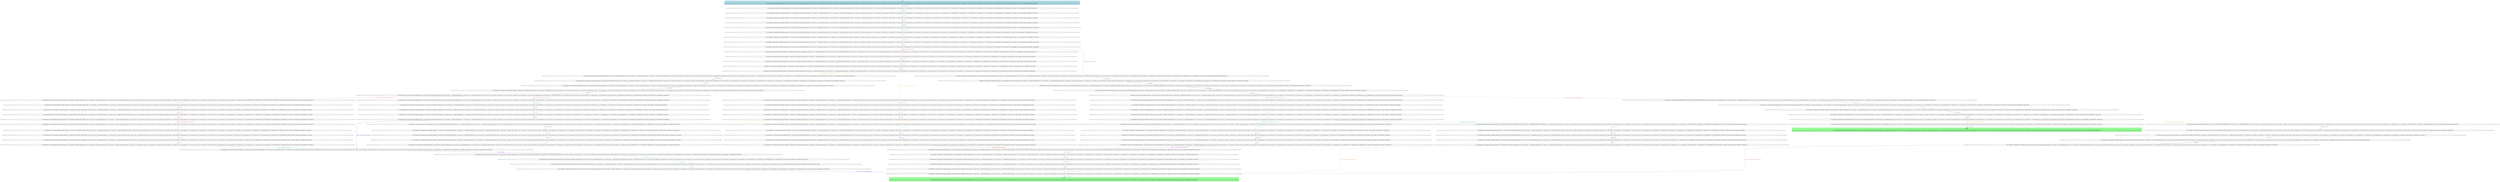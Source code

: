 digraph G {
0 [label="{ (not (cleaning)), (current_state_0 s0_handler_cleaning_0), (not (current_state_0 s0_handler_cleaning_broken)), (current_state_1 s1_handler_film_deposition_0), (not (current_state_1 s1_handler_film_deposition_broken)), (current_state_2 s2_handler_resist_coating_0), (not (current_state_2 s2_handler_resist_coating_broken)), (not (dummy_goal)), (not (film_deposition)), (not (newautstate q2)), (not (newautstate q3)), (not (newautstate q4)), (not (newautstate q5)), (not (newautstate q6)), (oldautstate q1), (not (oldautstate q2)), (not (oldautstate q3)), (not (oldautstate q4)), (not (oldautstate q5)), (not (oldautstate q6)), (not (repair)), (not (resist_coating)), (startsymb), (trans_mode) }"];
1 [label="{ (not (cleaning)), (current_state_0 s0_handler_cleaning_0), (not (current_state_0 s0_handler_cleaning_broken)), (current_state_1 s1_handler_film_deposition_0), (not (current_state_1 s1_handler_film_deposition_broken)), (current_state_2 s2_handler_resist_coating_0), (not (current_state_2 s2_handler_resist_coating_broken)), (not (dummy_goal)), (not (film_deposition)), (not (newautstate q2)), (newautstate q3), (not (newautstate q4)), (not (newautstate q5)), (not (newautstate q6)), (oldautstate q1), (not (oldautstate q2)), (not (oldautstate q3)), (not (oldautstate q4)), (not (oldautstate q5)), (not (oldautstate q6)), (not (repair)), (not (resist_coating)), (startsymb), (trans_mode) }"];
2 [label="{ (not (cleaning)), (current_state_0 s0_handler_cleaning_0), (not (current_state_0 s0_handler_cleaning_broken)), (current_state_1 s1_handler_film_deposition_0), (not (current_state_1 s1_handler_film_deposition_broken)), (current_state_2 s2_handler_resist_coating_0), (not (current_state_2 s2_handler_resist_coating_broken)), (not (dummy_goal)), (not (film_deposition)), (not (newautstate q2)), (newautstate q3), (not (newautstate q4)), (not (newautstate q5)), (not (newautstate q6)), (not (oldautstate q1)), (not (oldautstate q2)), (not (oldautstate q3)), (not (oldautstate q4)), (not (oldautstate q5)), (not (oldautstate q6)), (not (repair)), (not (resist_coating)), (startsymb), (sync_mode) }"];
3 [label="{ (not (cleaning)), (current_state_0 s0_handler_cleaning_0), (not (current_state_0 s0_handler_cleaning_broken)), (current_state_1 s1_handler_film_deposition_0), (not (current_state_1 s1_handler_film_deposition_broken)), (current_state_2 s2_handler_resist_coating_0), (not (current_state_2 s2_handler_resist_coating_broken)), (not (dummy_goal)), (not (film_deposition)), (not (newautstate q2)), (not (newautstate q3)), (not (newautstate q4)), (not (newautstate q5)), (not (newautstate q6)), (not (oldautstate q1)), (not (oldautstate q2)), (oldautstate q3), (not (oldautstate q4)), (not (oldautstate q5)), (not (oldautstate q6)), (not (repair)), (not (resist_coating)), (startsymb), (sync_mode) }"];
4 [label="{ (not (cleaning)), (current_state_0 s0_handler_cleaning_0), (not (current_state_0 s0_handler_cleaning_broken)), (current_state_1 s1_handler_film_deposition_0), (not (current_state_1 s1_handler_film_deposition_broken)), (current_state_2 s2_handler_resist_coating_0), (not (current_state_2 s2_handler_resist_coating_broken)), (not (dummy_goal)), (not (film_deposition)), (not (newautstate q2)), (not (newautstate q3)), (not (newautstate q4)), (not (newautstate q5)), (not (newautstate q6)), (not (oldautstate q1)), (not (oldautstate q2)), (oldautstate q3), (not (oldautstate q4)), (not (oldautstate q5)), (not (oldautstate q6)), (not (repair)), (not (resist_coating)), (startsymb), (world_mode) }"];
5 [label="{ (not (cleaning)), (current_state_0 s0_handler_cleaning_0), (not (current_state_0 s0_handler_cleaning_broken)), (current_state_1 s1_handler_film_deposition_0), (not (current_state_1 s1_handler_film_deposition_broken)), (current_state_2 s2_handler_resist_coating_0), (not (current_state_2 s2_handler_resist_coating_broken)), (not (dummy_goal)), (not (film_deposition)), (not (newautstate q2)), (not (newautstate q3)), (not (newautstate q4)), (not (newautstate q5)), (not (newautstate q6)), (not (oldautstate q1)), (not (oldautstate q2)), (oldautstate q3), (not (oldautstate q4)), (not (oldautstate q5)), (not (oldautstate q6)), (not (repair)), (not (resist_coating)), (not (startsymb)), (trans_mode) }"];
6 [label="{ (not (cleaning)), (current_state_0 s0_handler_cleaning_0), (not (current_state_0 s0_handler_cleaning_broken)), (current_state_1 s1_handler_film_deposition_0), (not (current_state_1 s1_handler_film_deposition_broken)), (current_state_2 s2_handler_resist_coating_0), (not (current_state_2 s2_handler_resist_coating_broken)), (not (dummy_goal)), (not (film_deposition)), (not (newautstate q2)), (newautstate q3), (not (newautstate q4)), (not (newautstate q5)), (not (newautstate q6)), (not (oldautstate q1)), (not (oldautstate q2)), (oldautstate q3), (not (oldautstate q4)), (not (oldautstate q5)), (not (oldautstate q6)), (not (repair)), (not (resist_coating)), (not (startsymb)), (trans_mode) }"];
7 [label="{ (not (cleaning)), (current_state_0 s0_handler_cleaning_0), (not (current_state_0 s0_handler_cleaning_broken)), (current_state_1 s1_handler_film_deposition_0), (not (current_state_1 s1_handler_film_deposition_broken)), (current_state_2 s2_handler_resist_coating_0), (not (current_state_2 s2_handler_resist_coating_broken)), (not (dummy_goal)), (not (film_deposition)), (not (newautstate q2)), (newautstate q3), (not (newautstate q4)), (not (newautstate q5)), (not (newautstate q6)), (not (oldautstate q1)), (not (oldautstate q2)), (not (oldautstate q3)), (not (oldautstate q4)), (not (oldautstate q5)), (not (oldautstate q6)), (not (repair)), (not (resist_coating)), (not (startsymb)), (sync_mode) }"];
8 [label="{ (not (cleaning)), (current_state_0 s0_handler_cleaning_0), (not (current_state_0 s0_handler_cleaning_broken)), (current_state_1 s1_handler_film_deposition_0), (not (current_state_1 s1_handler_film_deposition_broken)), (current_state_2 s2_handler_resist_coating_0), (not (current_state_2 s2_handler_resist_coating_broken)), (not (dummy_goal)), (not (film_deposition)), (not (newautstate q2)), (not (newautstate q3)), (not (newautstate q4)), (not (newautstate q5)), (not (newautstate q6)), (not (oldautstate q1)), (not (oldautstate q2)), (oldautstate q3), (not (oldautstate q4)), (not (oldautstate q5)), (not (oldautstate q6)), (not (repair)), (not (resist_coating)), (not (startsymb)), (sync_mode) }"];
9 [label="{ (not (cleaning)), (current_state_0 s0_handler_cleaning_0), (not (current_state_0 s0_handler_cleaning_broken)), (current_state_1 s1_handler_film_deposition_0), (not (current_state_1 s1_handler_film_deposition_broken)), (current_state_2 s2_handler_resist_coating_0), (not (current_state_2 s2_handler_resist_coating_broken)), (not (dummy_goal)), (not (film_deposition)), (not (newautstate q2)), (not (newautstate q3)), (not (newautstate q4)), (not (newautstate q5)), (not (newautstate q6)), (not (oldautstate q1)), (not (oldautstate q2)), (oldautstate q3), (not (oldautstate q4)), (not (oldautstate q5)), (not (oldautstate q6)), (not (repair)), (not (resist_coating)), (not (startsymb)), (world_mode) }"];
10 [label="{ (cleaning), (not (current_state_0 s0_handler_cleaning_0)), (current_state_0 s0_handler_cleaning_broken), (current_state_1 s1_handler_film_deposition_0), (not (current_state_1 s1_handler_film_deposition_broken)), (current_state_2 s2_handler_resist_coating_0), (not (current_state_2 s2_handler_resist_coating_broken)), (not (dummy_goal)), (not (film_deposition)), (not (newautstate q2)), (not (newautstate q3)), (not (newautstate q4)), (not (newautstate q5)), (not (newautstate q6)), (not (oldautstate q1)), (not (oldautstate q2)), (oldautstate q3), (not (oldautstate q4)), (not (oldautstate q5)), (not (oldautstate q6)), (not (repair)), (not (resist_coating)), (not (startsymb)), (trans_mode) }"];
11 [label="{ (cleaning), (current_state_0 s0_handler_cleaning_0), (not (current_state_0 s0_handler_cleaning_broken)), (current_state_1 s1_handler_film_deposition_0), (not (current_state_1 s1_handler_film_deposition_broken)), (current_state_2 s2_handler_resist_coating_0), (not (current_state_2 s2_handler_resist_coating_broken)), (not (dummy_goal)), (not (film_deposition)), (not (newautstate q2)), (not (newautstate q3)), (not (newautstate q4)), (not (newautstate q5)), (not (newautstate q6)), (not (oldautstate q1)), (not (oldautstate q2)), (oldautstate q3), (not (oldautstate q4)), (not (oldautstate q5)), (not (oldautstate q6)), (not (repair)), (not (resist_coating)), (not (startsymb)), (trans_mode) }"];
12 [label="{ (cleaning), (not (current_state_0 s0_handler_cleaning_0)), (current_state_0 s0_handler_cleaning_broken), (current_state_1 s1_handler_film_deposition_0), (not (current_state_1 s1_handler_film_deposition_broken)), (current_state_2 s2_handler_resist_coating_0), (not (current_state_2 s2_handler_resist_coating_broken)), (not (dummy_goal)), (not (film_deposition)), (not (newautstate q2)), (not (newautstate q3)), (newautstate q4), (not (newautstate q5)), (not (newautstate q6)), (not (oldautstate q1)), (not (oldautstate q2)), (oldautstate q3), (not (oldautstate q4)), (not (oldautstate q5)), (not (oldautstate q6)), (not (repair)), (not (resist_coating)), (not (startsymb)), (trans_mode) }"];
13 [label="{ (cleaning), (current_state_0 s0_handler_cleaning_0), (not (current_state_0 s0_handler_cleaning_broken)), (current_state_1 s1_handler_film_deposition_0), (not (current_state_1 s1_handler_film_deposition_broken)), (current_state_2 s2_handler_resist_coating_0), (not (current_state_2 s2_handler_resist_coating_broken)), (not (dummy_goal)), (not (film_deposition)), (not (newautstate q2)), (not (newautstate q3)), (newautstate q4), (not (newautstate q5)), (not (newautstate q6)), (not (oldautstate q1)), (not (oldautstate q2)), (oldautstate q3), (not (oldautstate q4)), (not (oldautstate q5)), (not (oldautstate q6)), (not (repair)), (not (resist_coating)), (not (startsymb)), (trans_mode) }"];
14 [label="{ (cleaning), (not (current_state_0 s0_handler_cleaning_0)), (current_state_0 s0_handler_cleaning_broken), (current_state_1 s1_handler_film_deposition_0), (not (current_state_1 s1_handler_film_deposition_broken)), (current_state_2 s2_handler_resist_coating_0), (not (current_state_2 s2_handler_resist_coating_broken)), (not (dummy_goal)), (not (film_deposition)), (not (newautstate q2)), (not (newautstate q3)), (newautstate q4), (not (newautstate q5)), (not (newautstate q6)), (not (oldautstate q1)), (not (oldautstate q2)), (not (oldautstate q3)), (not (oldautstate q4)), (not (oldautstate q5)), (not (oldautstate q6)), (not (repair)), (not (resist_coating)), (not (startsymb)), (sync_mode) }"];
15 [label="{ (cleaning), (current_state_0 s0_handler_cleaning_0), (not (current_state_0 s0_handler_cleaning_broken)), (current_state_1 s1_handler_film_deposition_0), (not (current_state_1 s1_handler_film_deposition_broken)), (current_state_2 s2_handler_resist_coating_0), (not (current_state_2 s2_handler_resist_coating_broken)), (not (dummy_goal)), (not (film_deposition)), (not (newautstate q2)), (not (newautstate q3)), (newautstate q4), (not (newautstate q5)), (not (newautstate q6)), (not (oldautstate q1)), (not (oldautstate q2)), (not (oldautstate q3)), (not (oldautstate q4)), (not (oldautstate q5)), (not (oldautstate q6)), (not (repair)), (not (resist_coating)), (not (startsymb)), (sync_mode) }"];
16 [label="{ (cleaning), (not (current_state_0 s0_handler_cleaning_0)), (current_state_0 s0_handler_cleaning_broken), (current_state_1 s1_handler_film_deposition_0), (not (current_state_1 s1_handler_film_deposition_broken)), (current_state_2 s2_handler_resist_coating_0), (not (current_state_2 s2_handler_resist_coating_broken)), (not (dummy_goal)), (not (film_deposition)), (not (newautstate q2)), (not (newautstate q3)), (not (newautstate q4)), (not (newautstate q5)), (not (newautstate q6)), (not (oldautstate q1)), (not (oldautstate q2)), (not (oldautstate q3)), (oldautstate q4), (not (oldautstate q5)), (not (oldautstate q6)), (not (repair)), (not (resist_coating)), (not (startsymb)), (sync_mode) }"];
17 [label="{ (cleaning), (current_state_0 s0_handler_cleaning_0), (not (current_state_0 s0_handler_cleaning_broken)), (current_state_1 s1_handler_film_deposition_0), (not (current_state_1 s1_handler_film_deposition_broken)), (current_state_2 s2_handler_resist_coating_0), (not (current_state_2 s2_handler_resist_coating_broken)), (not (dummy_goal)), (not (film_deposition)), (not (newautstate q2)), (not (newautstate q3)), (not (newautstate q4)), (not (newautstate q5)), (not (newautstate q6)), (not (oldautstate q1)), (not (oldautstate q2)), (not (oldautstate q3)), (oldautstate q4), (not (oldautstate q5)), (not (oldautstate q6)), (not (repair)), (not (resist_coating)), (not (startsymb)), (sync_mode) }"];
18 [label="{ (cleaning), (not (current_state_0 s0_handler_cleaning_0)), (current_state_0 s0_handler_cleaning_broken), (current_state_1 s1_handler_film_deposition_0), (not (current_state_1 s1_handler_film_deposition_broken)), (current_state_2 s2_handler_resist_coating_0), (not (current_state_2 s2_handler_resist_coating_broken)), (not (dummy_goal)), (not (film_deposition)), (not (newautstate q2)), (not (newautstate q3)), (not (newautstate q4)), (not (newautstate q5)), (not (newautstate q6)), (not (oldautstate q1)), (not (oldautstate q2)), (not (oldautstate q3)), (oldautstate q4), (not (oldautstate q5)), (not (oldautstate q6)), (not (repair)), (not (resist_coating)), (not (startsymb)), (world_mode) }"];
19 [label="{ (cleaning), (current_state_0 s0_handler_cleaning_0), (not (current_state_0 s0_handler_cleaning_broken)), (current_state_1 s1_handler_film_deposition_0), (not (current_state_1 s1_handler_film_deposition_broken)), (current_state_2 s2_handler_resist_coating_0), (not (current_state_2 s2_handler_resist_coating_broken)), (not (dummy_goal)), (not (film_deposition)), (not (newautstate q2)), (not (newautstate q3)), (not (newautstate q4)), (not (newautstate q5)), (not (newautstate q6)), (not (oldautstate q1)), (not (oldautstate q2)), (not (oldautstate q3)), (oldautstate q4), (not (oldautstate q5)), (not (oldautstate q6)), (not (repair)), (not (resist_coating)), (not (startsymb)), (world_mode) }"];
20 [label="{ (not (cleaning)), (not (current_state_0 s0_handler_cleaning_0)), (current_state_0 s0_handler_cleaning_broken), (not (current_state_1 s1_handler_film_deposition_0)), (current_state_1 s1_handler_film_deposition_broken), (current_state_2 s2_handler_resist_coating_0), (not (current_state_2 s2_handler_resist_coating_broken)), (not (dummy_goal)), (film_deposition), (not (newautstate q2)), (not (newautstate q3)), (not (newautstate q4)), (not (newautstate q5)), (not (newautstate q6)), (not (oldautstate q1)), (not (oldautstate q2)), (not (oldautstate q3)), (oldautstate q4), (not (oldautstate q5)), (not (oldautstate q6)), (not (repair)), (not (resist_coating)), (not (startsymb)), (trans_mode) }"];
21 [label="{ (not (cleaning)), (not (current_state_0 s0_handler_cleaning_0)), (current_state_0 s0_handler_cleaning_broken), (current_state_1 s1_handler_film_deposition_0), (not (current_state_1 s1_handler_film_deposition_broken)), (current_state_2 s2_handler_resist_coating_0), (not (current_state_2 s2_handler_resist_coating_broken)), (not (dummy_goal)), (film_deposition), (not (newautstate q2)), (not (newautstate q3)), (not (newautstate q4)), (not (newautstate q5)), (not (newautstate q6)), (not (oldautstate q1)), (not (oldautstate q2)), (not (oldautstate q3)), (oldautstate q4), (not (oldautstate q5)), (not (oldautstate q6)), (not (repair)), (not (resist_coating)), (not (startsymb)), (trans_mode) }"];
22 [label="{ (not (cleaning)), (current_state_0 s0_handler_cleaning_0), (not (current_state_0 s0_handler_cleaning_broken)), (not (current_state_1 s1_handler_film_deposition_0)), (current_state_1 s1_handler_film_deposition_broken), (current_state_2 s2_handler_resist_coating_0), (not (current_state_2 s2_handler_resist_coating_broken)), (not (dummy_goal)), (film_deposition), (not (newautstate q2)), (not (newautstate q3)), (not (newautstate q4)), (not (newautstate q5)), (not (newautstate q6)), (not (oldautstate q1)), (not (oldautstate q2)), (not (oldautstate q3)), (oldautstate q4), (not (oldautstate q5)), (not (oldautstate q6)), (not (repair)), (not (resist_coating)), (not (startsymb)), (trans_mode) }"];
23 [label="{ (not (cleaning)), (current_state_0 s0_handler_cleaning_0), (not (current_state_0 s0_handler_cleaning_broken)), (current_state_1 s1_handler_film_deposition_0), (not (current_state_1 s1_handler_film_deposition_broken)), (current_state_2 s2_handler_resist_coating_0), (not (current_state_2 s2_handler_resist_coating_broken)), (not (dummy_goal)), (film_deposition), (not (newautstate q2)), (not (newautstate q3)), (not (newautstate q4)), (not (newautstate q5)), (not (newautstate q6)), (not (oldautstate q1)), (not (oldautstate q2)), (not (oldautstate q3)), (oldautstate q4), (not (oldautstate q5)), (not (oldautstate q6)), (not (repair)), (not (resist_coating)), (not (startsymb)), (trans_mode) }"];
24 [label="{ (not (cleaning)), (not (current_state_0 s0_handler_cleaning_0)), (current_state_0 s0_handler_cleaning_broken), (not (current_state_1 s1_handler_film_deposition_0)), (current_state_1 s1_handler_film_deposition_broken), (current_state_2 s2_handler_resist_coating_0), (not (current_state_2 s2_handler_resist_coating_broken)), (not (dummy_goal)), (film_deposition), (not (newautstate q2)), (not (newautstate q3)), (not (newautstate q4)), (newautstate q5), (not (newautstate q6)), (not (oldautstate q1)), (not (oldautstate q2)), (not (oldautstate q3)), (oldautstate q4), (not (oldautstate q5)), (not (oldautstate q6)), (not (repair)), (not (resist_coating)), (not (startsymb)), (trans_mode) }"];
25 [label="{ (not (cleaning)), (not (current_state_0 s0_handler_cleaning_0)), (current_state_0 s0_handler_cleaning_broken), (current_state_1 s1_handler_film_deposition_0), (not (current_state_1 s1_handler_film_deposition_broken)), (current_state_2 s2_handler_resist_coating_0), (not (current_state_2 s2_handler_resist_coating_broken)), (not (dummy_goal)), (film_deposition), (not (newautstate q2)), (not (newautstate q3)), (not (newautstate q4)), (newautstate q5), (not (newautstate q6)), (not (oldautstate q1)), (not (oldautstate q2)), (not (oldautstate q3)), (oldautstate q4), (not (oldautstate q5)), (not (oldautstate q6)), (not (repair)), (not (resist_coating)), (not (startsymb)), (trans_mode) }"];
26 [label="{ (not (cleaning)), (current_state_0 s0_handler_cleaning_0), (not (current_state_0 s0_handler_cleaning_broken)), (not (current_state_1 s1_handler_film_deposition_0)), (current_state_1 s1_handler_film_deposition_broken), (current_state_2 s2_handler_resist_coating_0), (not (current_state_2 s2_handler_resist_coating_broken)), (not (dummy_goal)), (film_deposition), (not (newautstate q2)), (not (newautstate q3)), (not (newautstate q4)), (newautstate q5), (not (newautstate q6)), (not (oldautstate q1)), (not (oldautstate q2)), (not (oldautstate q3)), (oldautstate q4), (not (oldautstate q5)), (not (oldautstate q6)), (not (repair)), (not (resist_coating)), (not (startsymb)), (trans_mode) }"];
27 [label="{ (not (cleaning)), (current_state_0 s0_handler_cleaning_0), (not (current_state_0 s0_handler_cleaning_broken)), (current_state_1 s1_handler_film_deposition_0), (not (current_state_1 s1_handler_film_deposition_broken)), (current_state_2 s2_handler_resist_coating_0), (not (current_state_2 s2_handler_resist_coating_broken)), (not (dummy_goal)), (film_deposition), (not (newautstate q2)), (not (newautstate q3)), (not (newautstate q4)), (newautstate q5), (not (newautstate q6)), (not (oldautstate q1)), (not (oldautstate q2)), (not (oldautstate q3)), (oldautstate q4), (not (oldautstate q5)), (not (oldautstate q6)), (not (repair)), (not (resist_coating)), (not (startsymb)), (trans_mode) }"];
28 [label="{ (not (cleaning)), (not (current_state_0 s0_handler_cleaning_0)), (current_state_0 s0_handler_cleaning_broken), (not (current_state_1 s1_handler_film_deposition_0)), (current_state_1 s1_handler_film_deposition_broken), (current_state_2 s2_handler_resist_coating_0), (not (current_state_2 s2_handler_resist_coating_broken)), (not (dummy_goal)), (film_deposition), (not (newautstate q2)), (not (newautstate q3)), (not (newautstate q4)), (newautstate q5), (not (newautstate q6)), (not (oldautstate q1)), (not (oldautstate q2)), (not (oldautstate q3)), (not (oldautstate q4)), (not (oldautstate q5)), (not (oldautstate q6)), (not (repair)), (not (resist_coating)), (not (startsymb)), (sync_mode) }"];
29 [label="{ (not (cleaning)), (not (current_state_0 s0_handler_cleaning_0)), (current_state_0 s0_handler_cleaning_broken), (current_state_1 s1_handler_film_deposition_0), (not (current_state_1 s1_handler_film_deposition_broken)), (current_state_2 s2_handler_resist_coating_0), (not (current_state_2 s2_handler_resist_coating_broken)), (not (dummy_goal)), (film_deposition), (not (newautstate q2)), (not (newautstate q3)), (not (newautstate q4)), (newautstate q5), (not (newautstate q6)), (not (oldautstate q1)), (not (oldautstate q2)), (not (oldautstate q3)), (not (oldautstate q4)), (not (oldautstate q5)), (not (oldautstate q6)), (not (repair)), (not (resist_coating)), (not (startsymb)), (sync_mode) }"];
30 [label="{ (not (cleaning)), (current_state_0 s0_handler_cleaning_0), (not (current_state_0 s0_handler_cleaning_broken)), (not (current_state_1 s1_handler_film_deposition_0)), (current_state_1 s1_handler_film_deposition_broken), (current_state_2 s2_handler_resist_coating_0), (not (current_state_2 s2_handler_resist_coating_broken)), (not (dummy_goal)), (film_deposition), (not (newautstate q2)), (not (newautstate q3)), (not (newautstate q4)), (newautstate q5), (not (newautstate q6)), (not (oldautstate q1)), (not (oldautstate q2)), (not (oldautstate q3)), (not (oldautstate q4)), (not (oldautstate q5)), (not (oldautstate q6)), (not (repair)), (not (resist_coating)), (not (startsymb)), (sync_mode) }"];
31 [label="{ (not (cleaning)), (current_state_0 s0_handler_cleaning_0), (not (current_state_0 s0_handler_cleaning_broken)), (current_state_1 s1_handler_film_deposition_0), (not (current_state_1 s1_handler_film_deposition_broken)), (current_state_2 s2_handler_resist_coating_0), (not (current_state_2 s2_handler_resist_coating_broken)), (not (dummy_goal)), (film_deposition), (not (newautstate q2)), (not (newautstate q3)), (not (newautstate q4)), (newautstate q5), (not (newautstate q6)), (not (oldautstate q1)), (not (oldautstate q2)), (not (oldautstate q3)), (not (oldautstate q4)), (not (oldautstate q5)), (not (oldautstate q6)), (not (repair)), (not (resist_coating)), (not (startsymb)), (sync_mode) }"];
32 [label="{ (not (cleaning)), (not (current_state_0 s0_handler_cleaning_0)), (current_state_0 s0_handler_cleaning_broken), (not (current_state_1 s1_handler_film_deposition_0)), (current_state_1 s1_handler_film_deposition_broken), (current_state_2 s2_handler_resist_coating_0), (not (current_state_2 s2_handler_resist_coating_broken)), (not (dummy_goal)), (film_deposition), (not (newautstate q2)), (not (newautstate q3)), (not (newautstate q4)), (not (newautstate q5)), (not (newautstate q6)), (not (oldautstate q1)), (not (oldautstate q2)), (not (oldautstate q3)), (not (oldautstate q4)), (oldautstate q5), (not (oldautstate q6)), (not (repair)), (not (resist_coating)), (not (startsymb)), (sync_mode) }"];
33 [label="{ (not (cleaning)), (not (current_state_0 s0_handler_cleaning_0)), (current_state_0 s0_handler_cleaning_broken), (current_state_1 s1_handler_film_deposition_0), (not (current_state_1 s1_handler_film_deposition_broken)), (current_state_2 s2_handler_resist_coating_0), (not (current_state_2 s2_handler_resist_coating_broken)), (not (dummy_goal)), (film_deposition), (not (newautstate q2)), (not (newautstate q3)), (not (newautstate q4)), (not (newautstate q5)), (not (newautstate q6)), (not (oldautstate q1)), (not (oldautstate q2)), (not (oldautstate q3)), (not (oldautstate q4)), (oldautstate q5), (not (oldautstate q6)), (not (repair)), (not (resist_coating)), (not (startsymb)), (sync_mode) }"];
34 [label="{ (not (cleaning)), (current_state_0 s0_handler_cleaning_0), (not (current_state_0 s0_handler_cleaning_broken)), (not (current_state_1 s1_handler_film_deposition_0)), (current_state_1 s1_handler_film_deposition_broken), (current_state_2 s2_handler_resist_coating_0), (not (current_state_2 s2_handler_resist_coating_broken)), (not (dummy_goal)), (film_deposition), (not (newautstate q2)), (not (newautstate q3)), (not (newautstate q4)), (not (newautstate q5)), (not (newautstate q6)), (not (oldautstate q1)), (not (oldautstate q2)), (not (oldautstate q3)), (not (oldautstate q4)), (oldautstate q5), (not (oldautstate q6)), (not (repair)), (not (resist_coating)), (not (startsymb)), (sync_mode) }"];
35 [label="{ (not (cleaning)), (current_state_0 s0_handler_cleaning_0), (not (current_state_0 s0_handler_cleaning_broken)), (current_state_1 s1_handler_film_deposition_0), (not (current_state_1 s1_handler_film_deposition_broken)), (current_state_2 s2_handler_resist_coating_0), (not (current_state_2 s2_handler_resist_coating_broken)), (not (dummy_goal)), (film_deposition), (not (newautstate q2)), (not (newautstate q3)), (not (newautstate q4)), (not (newautstate q5)), (not (newautstate q6)), (not (oldautstate q1)), (not (oldautstate q2)), (not (oldautstate q3)), (not (oldautstate q4)), (oldautstate q5), (not (oldautstate q6)), (not (repair)), (not (resist_coating)), (not (startsymb)), (sync_mode) }"];
36 [label="{ (not (cleaning)), (not (current_state_0 s0_handler_cleaning_0)), (current_state_0 s0_handler_cleaning_broken), (not (current_state_1 s1_handler_film_deposition_0)), (current_state_1 s1_handler_film_deposition_broken), (current_state_2 s2_handler_resist_coating_0), (not (current_state_2 s2_handler_resist_coating_broken)), (not (dummy_goal)), (film_deposition), (not (newautstate q2)), (not (newautstate q3)), (not (newautstate q4)), (not (newautstate q5)), (not (newautstate q6)), (not (oldautstate q1)), (not (oldautstate q2)), (not (oldautstate q3)), (not (oldautstate q4)), (oldautstate q5), (not (oldautstate q6)), (not (repair)), (not (resist_coating)), (not (startsymb)), (world_mode) }"];
37 [label="{ (not (cleaning)), (not (current_state_0 s0_handler_cleaning_0)), (current_state_0 s0_handler_cleaning_broken), (current_state_1 s1_handler_film_deposition_0), (not (current_state_1 s1_handler_film_deposition_broken)), (current_state_2 s2_handler_resist_coating_0), (not (current_state_2 s2_handler_resist_coating_broken)), (not (dummy_goal)), (film_deposition), (not (newautstate q2)), (not (newautstate q3)), (not (newautstate q4)), (not (newautstate q5)), (not (newautstate q6)), (not (oldautstate q1)), (not (oldautstate q2)), (not (oldautstate q3)), (not (oldautstate q4)), (oldautstate q5), (not (oldautstate q6)), (not (repair)), (not (resist_coating)), (not (startsymb)), (world_mode) }"];
38 [label="{ (not (cleaning)), (current_state_0 s0_handler_cleaning_0), (not (current_state_0 s0_handler_cleaning_broken)), (not (current_state_1 s1_handler_film_deposition_0)), (current_state_1 s1_handler_film_deposition_broken), (current_state_2 s2_handler_resist_coating_0), (not (current_state_2 s2_handler_resist_coating_broken)), (not (dummy_goal)), (film_deposition), (not (newautstate q2)), (not (newautstate q3)), (not (newautstate q4)), (not (newautstate q5)), (not (newautstate q6)), (not (oldautstate q1)), (not (oldautstate q2)), (not (oldautstate q3)), (not (oldautstate q4)), (oldautstate q5), (not (oldautstate q6)), (not (repair)), (not (resist_coating)), (not (startsymb)), (world_mode) }"];
39 [label="{ (not (cleaning)), (current_state_0 s0_handler_cleaning_0), (not (current_state_0 s0_handler_cleaning_broken)), (current_state_1 s1_handler_film_deposition_0), (not (current_state_1 s1_handler_film_deposition_broken)), (current_state_2 s2_handler_resist_coating_0), (not (current_state_2 s2_handler_resist_coating_broken)), (not (dummy_goal)), (film_deposition), (not (newautstate q2)), (not (newautstate q3)), (not (newautstate q4)), (not (newautstate q5)), (not (newautstate q6)), (not (oldautstate q1)), (not (oldautstate q2)), (not (oldautstate q3)), (not (oldautstate q4)), (oldautstate q5), (not (oldautstate q6)), (not (repair)), (not (resist_coating)), (not (startsymb)), (world_mode) }"];
40 [label="{ (not (cleaning)), (not (current_state_0 s0_handler_cleaning_0)), (current_state_0 s0_handler_cleaning_broken), (not (current_state_1 s1_handler_film_deposition_0)), (current_state_1 s1_handler_film_deposition_broken), (current_state_2 s2_handler_resist_coating_0), (not (current_state_2 s2_handler_resist_coating_broken)), (not (dummy_goal)), (not (film_deposition)), (not (newautstate q2)), (not (newautstate q3)), (not (newautstate q4)), (not (newautstate q5)), (not (newautstate q6)), (not (oldautstate q1)), (not (oldautstate q2)), (not (oldautstate q3)), (not (oldautstate q4)), (oldautstate q5), (not (oldautstate q6)), (not (repair)), (resist_coating), (not (startsymb)), (trans_mode) }"];
41 [label="{ (not (cleaning)), (not (current_state_0 s0_handler_cleaning_0)), (current_state_0 s0_handler_cleaning_broken), (not (current_state_1 s1_handler_film_deposition_0)), (current_state_1 s1_handler_film_deposition_broken), (not (current_state_2 s2_handler_resist_coating_0)), (current_state_2 s2_handler_resist_coating_broken), (not (dummy_goal)), (not (film_deposition)), (not (newautstate q2)), (not (newautstate q3)), (not (newautstate q4)), (not (newautstate q5)), (not (newautstate q6)), (not (oldautstate q1)), (not (oldautstate q2)), (not (oldautstate q3)), (not (oldautstate q4)), (oldautstate q5), (not (oldautstate q6)), (not (repair)), (resist_coating), (not (startsymb)), (trans_mode) }"];
42 [label="{ (not (cleaning)), (not (current_state_0 s0_handler_cleaning_0)), (current_state_0 s0_handler_cleaning_broken), (current_state_1 s1_handler_film_deposition_0), (not (current_state_1 s1_handler_film_deposition_broken)), (current_state_2 s2_handler_resist_coating_0), (not (current_state_2 s2_handler_resist_coating_broken)), (not (dummy_goal)), (not (film_deposition)), (not (newautstate q2)), (not (newautstate q3)), (not (newautstate q4)), (not (newautstate q5)), (not (newautstate q6)), (not (oldautstate q1)), (not (oldautstate q2)), (not (oldautstate q3)), (not (oldautstate q4)), (oldautstate q5), (not (oldautstate q6)), (not (repair)), (resist_coating), (not (startsymb)), (trans_mode) }"];
43 [label="{ (not (cleaning)), (not (current_state_0 s0_handler_cleaning_0)), (current_state_0 s0_handler_cleaning_broken), (current_state_1 s1_handler_film_deposition_0), (not (current_state_1 s1_handler_film_deposition_broken)), (not (current_state_2 s2_handler_resist_coating_0)), (current_state_2 s2_handler_resist_coating_broken), (not (dummy_goal)), (not (film_deposition)), (not (newautstate q2)), (not (newautstate q3)), (not (newautstate q4)), (not (newautstate q5)), (not (newautstate q6)), (not (oldautstate q1)), (not (oldautstate q2)), (not (oldautstate q3)), (not (oldautstate q4)), (oldautstate q5), (not (oldautstate q6)), (not (repair)), (resist_coating), (not (startsymb)), (trans_mode) }"];
44 [label="{ (not (cleaning)), (current_state_0 s0_handler_cleaning_0), (not (current_state_0 s0_handler_cleaning_broken)), (not (current_state_1 s1_handler_film_deposition_0)), (current_state_1 s1_handler_film_deposition_broken), (current_state_2 s2_handler_resist_coating_0), (not (current_state_2 s2_handler_resist_coating_broken)), (not (dummy_goal)), (not (film_deposition)), (not (newautstate q2)), (not (newautstate q3)), (not (newautstate q4)), (not (newautstate q5)), (not (newautstate q6)), (not (oldautstate q1)), (not (oldautstate q2)), (not (oldautstate q3)), (not (oldautstate q4)), (oldautstate q5), (not (oldautstate q6)), (not (repair)), (resist_coating), (not (startsymb)), (trans_mode) }"];
45 [label="{ (not (cleaning)), (current_state_0 s0_handler_cleaning_0), (not (current_state_0 s0_handler_cleaning_broken)), (not (current_state_1 s1_handler_film_deposition_0)), (current_state_1 s1_handler_film_deposition_broken), (not (current_state_2 s2_handler_resist_coating_0)), (current_state_2 s2_handler_resist_coating_broken), (not (dummy_goal)), (not (film_deposition)), (not (newautstate q2)), (not (newautstate q3)), (not (newautstate q4)), (not (newautstate q5)), (not (newautstate q6)), (not (oldautstate q1)), (not (oldautstate q2)), (not (oldautstate q3)), (not (oldautstate q4)), (oldautstate q5), (not (oldautstate q6)), (not (repair)), (resist_coating), (not (startsymb)), (trans_mode) }"];
46 [label="{ (not (cleaning)), (current_state_0 s0_handler_cleaning_0), (not (current_state_0 s0_handler_cleaning_broken)), (current_state_1 s1_handler_film_deposition_0), (not (current_state_1 s1_handler_film_deposition_broken)), (current_state_2 s2_handler_resist_coating_0), (not (current_state_2 s2_handler_resist_coating_broken)), (not (dummy_goal)), (not (film_deposition)), (not (newautstate q2)), (not (newautstate q3)), (not (newautstate q4)), (not (newautstate q5)), (not (newautstate q6)), (not (oldautstate q1)), (not (oldautstate q2)), (not (oldautstate q3)), (not (oldautstate q4)), (oldautstate q5), (not (oldautstate q6)), (not (repair)), (resist_coating), (not (startsymb)), (trans_mode) }"];
47 [label="{ (not (cleaning)), (current_state_0 s0_handler_cleaning_0), (not (current_state_0 s0_handler_cleaning_broken)), (current_state_1 s1_handler_film_deposition_0), (not (current_state_1 s1_handler_film_deposition_broken)), (not (current_state_2 s2_handler_resist_coating_0)), (current_state_2 s2_handler_resist_coating_broken), (not (dummy_goal)), (not (film_deposition)), (not (newautstate q2)), (not (newautstate q3)), (not (newautstate q4)), (not (newautstate q5)), (not (newautstate q6)), (not (oldautstate q1)), (not (oldautstate q2)), (not (oldautstate q3)), (not (oldautstate q4)), (oldautstate q5), (not (oldautstate q6)), (not (repair)), (resist_coating), (not (startsymb)), (trans_mode) }"];
48 [label="{ (not (cleaning)), (not (current_state_0 s0_handler_cleaning_0)), (current_state_0 s0_handler_cleaning_broken), (not (current_state_1 s1_handler_film_deposition_0)), (current_state_1 s1_handler_film_deposition_broken), (current_state_2 s2_handler_resist_coating_0), (not (current_state_2 s2_handler_resist_coating_broken)), (dummy_goal), (not (film_deposition)), (not (newautstate q2)), (not (newautstate q3)), (not (newautstate q4)), (not (newautstate q5)), (newautstate q6), (not (oldautstate q1)), (not (oldautstate q2)), (not (oldautstate q3)), (not (oldautstate q4)), (oldautstate q5), (not (oldautstate q6)), (not (repair)), (resist_coating), (not (startsymb)), (trans_mode) }"];
49 [label="{ (not (cleaning)), (not (current_state_0 s0_handler_cleaning_0)), (current_state_0 s0_handler_cleaning_broken), (not (current_state_1 s1_handler_film_deposition_0)), (current_state_1 s1_handler_film_deposition_broken), (not (current_state_2 s2_handler_resist_coating_0)), (current_state_2 s2_handler_resist_coating_broken), (dummy_goal), (not (film_deposition)), (not (newautstate q2)), (not (newautstate q3)), (not (newautstate q4)), (not (newautstate q5)), (newautstate q6), (not (oldautstate q1)), (not (oldautstate q2)), (not (oldautstate q3)), (not (oldautstate q4)), (oldautstate q5), (not (oldautstate q6)), (not (repair)), (resist_coating), (not (startsymb)), (trans_mode) }"];
50 [label="{ (not (cleaning)), (not (current_state_0 s0_handler_cleaning_0)), (current_state_0 s0_handler_cleaning_broken), (current_state_1 s1_handler_film_deposition_0), (not (current_state_1 s1_handler_film_deposition_broken)), (current_state_2 s2_handler_resist_coating_0), (not (current_state_2 s2_handler_resist_coating_broken)), (dummy_goal), (not (film_deposition)), (not (newautstate q2)), (not (newautstate q3)), (not (newautstate q4)), (not (newautstate q5)), (newautstate q6), (not (oldautstate q1)), (not (oldautstate q2)), (not (oldautstate q3)), (not (oldautstate q4)), (oldautstate q5), (not (oldautstate q6)), (not (repair)), (resist_coating), (not (startsymb)), (trans_mode) }"];
51 [label="{ (not (cleaning)), (not (current_state_0 s0_handler_cleaning_0)), (current_state_0 s0_handler_cleaning_broken), (current_state_1 s1_handler_film_deposition_0), (not (current_state_1 s1_handler_film_deposition_broken)), (not (current_state_2 s2_handler_resist_coating_0)), (current_state_2 s2_handler_resist_coating_broken), (dummy_goal), (not (film_deposition)), (not (newautstate q2)), (not (newautstate q3)), (not (newautstate q4)), (not (newautstate q5)), (newautstate q6), (not (oldautstate q1)), (not (oldautstate q2)), (not (oldautstate q3)), (not (oldautstate q4)), (oldautstate q5), (not (oldautstate q6)), (not (repair)), (resist_coating), (not (startsymb)), (trans_mode) }"];
52 [label="{ (not (cleaning)), (current_state_0 s0_handler_cleaning_0), (not (current_state_0 s0_handler_cleaning_broken)), (not (current_state_1 s1_handler_film_deposition_0)), (current_state_1 s1_handler_film_deposition_broken), (current_state_2 s2_handler_resist_coating_0), (not (current_state_2 s2_handler_resist_coating_broken)), (dummy_goal), (not (film_deposition)), (not (newautstate q2)), (not (newautstate q3)), (not (newautstate q4)), (not (newautstate q5)), (newautstate q6), (not (oldautstate q1)), (not (oldautstate q2)), (not (oldautstate q3)), (not (oldautstate q4)), (oldautstate q5), (not (oldautstate q6)), (not (repair)), (resist_coating), (not (startsymb)), (trans_mode) }"];
53 [label="{ (not (cleaning)), (current_state_0 s0_handler_cleaning_0), (not (current_state_0 s0_handler_cleaning_broken)), (not (current_state_1 s1_handler_film_deposition_0)), (current_state_1 s1_handler_film_deposition_broken), (not (current_state_2 s2_handler_resist_coating_0)), (current_state_2 s2_handler_resist_coating_broken), (dummy_goal), (not (film_deposition)), (not (newautstate q2)), (not (newautstate q3)), (not (newautstate q4)), (not (newautstate q5)), (newautstate q6), (not (oldautstate q1)), (not (oldautstate q2)), (not (oldautstate q3)), (not (oldautstate q4)), (oldautstate q5), (not (oldautstate q6)), (not (repair)), (resist_coating), (not (startsymb)), (trans_mode) }"];
54 [label="{ (not (cleaning)), (current_state_0 s0_handler_cleaning_0), (not (current_state_0 s0_handler_cleaning_broken)), (current_state_1 s1_handler_film_deposition_0), (not (current_state_1 s1_handler_film_deposition_broken)), (current_state_2 s2_handler_resist_coating_0), (not (current_state_2 s2_handler_resist_coating_broken)), (dummy_goal), (not (film_deposition)), (not (newautstate q2)), (not (newautstate q3)), (not (newautstate q4)), (not (newautstate q5)), (newautstate q6), (not (oldautstate q1)), (not (oldautstate q2)), (not (oldautstate q3)), (not (oldautstate q4)), (oldautstate q5), (not (oldautstate q6)), (not (repair)), (resist_coating), (not (startsymb)), (trans_mode) }"];
55 [label="{ (not (cleaning)), (current_state_0 s0_handler_cleaning_0), (not (current_state_0 s0_handler_cleaning_broken)), (current_state_1 s1_handler_film_deposition_0), (not (current_state_1 s1_handler_film_deposition_broken)), (not (current_state_2 s2_handler_resist_coating_0)), (current_state_2 s2_handler_resist_coating_broken), (dummy_goal), (not (film_deposition)), (not (newautstate q2)), (not (newautstate q3)), (not (newautstate q4)), (not (newautstate q5)), (newautstate q6), (not (oldautstate q1)), (not (oldautstate q2)), (not (oldautstate q3)), (not (oldautstate q4)), (oldautstate q5), (not (oldautstate q6)), (not (repair)), (resist_coating), (not (startsymb)), (trans_mode) }"];
56 [label="{ (not (cleaning)), (not (current_state_0 s0_handler_cleaning_0)), (current_state_0 s0_handler_cleaning_broken), (not (current_state_1 s1_handler_film_deposition_0)), (current_state_1 s1_handler_film_deposition_broken), (current_state_2 s2_handler_resist_coating_0), (not (current_state_2 s2_handler_resist_coating_broken)), (dummy_goal), (not (film_deposition)), (not (newautstate q2)), (not (newautstate q3)), (not (newautstate q4)), (not (newautstate q5)), (newautstate q6), (not (oldautstate q1)), (not (oldautstate q2)), (not (oldautstate q3)), (not (oldautstate q4)), (not (oldautstate q5)), (not (oldautstate q6)), (not (repair)), (resist_coating), (not (startsymb)), (sync_mode) }"];
57 [label="{ (not (cleaning)), (not (current_state_0 s0_handler_cleaning_0)), (current_state_0 s0_handler_cleaning_broken), (not (current_state_1 s1_handler_film_deposition_0)), (current_state_1 s1_handler_film_deposition_broken), (not (current_state_2 s2_handler_resist_coating_0)), (current_state_2 s2_handler_resist_coating_broken), (dummy_goal), (not (film_deposition)), (not (newautstate q2)), (not (newautstate q3)), (not (newautstate q4)), (not (newautstate q5)), (newautstate q6), (not (oldautstate q1)), (not (oldautstate q2)), (not (oldautstate q3)), (not (oldautstate q4)), (not (oldautstate q5)), (not (oldautstate q6)), (not (repair)), (resist_coating), (not (startsymb)), (sync_mode) }"];
58 [label="{ (not (cleaning)), (not (current_state_0 s0_handler_cleaning_0)), (current_state_0 s0_handler_cleaning_broken), (current_state_1 s1_handler_film_deposition_0), (not (current_state_1 s1_handler_film_deposition_broken)), (current_state_2 s2_handler_resist_coating_0), (not (current_state_2 s2_handler_resist_coating_broken)), (dummy_goal), (not (film_deposition)), (not (newautstate q2)), (not (newautstate q3)), (not (newautstate q4)), (not (newautstate q5)), (newautstate q6), (not (oldautstate q1)), (not (oldautstate q2)), (not (oldautstate q3)), (not (oldautstate q4)), (not (oldautstate q5)), (not (oldautstate q6)), (not (repair)), (resist_coating), (not (startsymb)), (sync_mode) }"];
59 [label="{ (not (cleaning)), (not (current_state_0 s0_handler_cleaning_0)), (current_state_0 s0_handler_cleaning_broken), (current_state_1 s1_handler_film_deposition_0), (not (current_state_1 s1_handler_film_deposition_broken)), (not (current_state_2 s2_handler_resist_coating_0)), (current_state_2 s2_handler_resist_coating_broken), (dummy_goal), (not (film_deposition)), (not (newautstate q2)), (not (newautstate q3)), (not (newautstate q4)), (not (newautstate q5)), (newautstate q6), (not (oldautstate q1)), (not (oldautstate q2)), (not (oldautstate q3)), (not (oldautstate q4)), (not (oldautstate q5)), (not (oldautstate q6)), (not (repair)), (resist_coating), (not (startsymb)), (sync_mode) }"];
60 [label="{ (not (cleaning)), (current_state_0 s0_handler_cleaning_0), (not (current_state_0 s0_handler_cleaning_broken)), (not (current_state_1 s1_handler_film_deposition_0)), (current_state_1 s1_handler_film_deposition_broken), (current_state_2 s2_handler_resist_coating_0), (not (current_state_2 s2_handler_resist_coating_broken)), (dummy_goal), (not (film_deposition)), (not (newautstate q2)), (not (newautstate q3)), (not (newautstate q4)), (not (newautstate q5)), (newautstate q6), (not (oldautstate q1)), (not (oldautstate q2)), (not (oldautstate q3)), (not (oldautstate q4)), (not (oldautstate q5)), (not (oldautstate q6)), (not (repair)), (resist_coating), (not (startsymb)), (sync_mode) }"];
61 [label="{ (not (cleaning)), (current_state_0 s0_handler_cleaning_0), (not (current_state_0 s0_handler_cleaning_broken)), (not (current_state_1 s1_handler_film_deposition_0)), (current_state_1 s1_handler_film_deposition_broken), (not (current_state_2 s2_handler_resist_coating_0)), (current_state_2 s2_handler_resist_coating_broken), (dummy_goal), (not (film_deposition)), (not (newautstate q2)), (not (newautstate q3)), (not (newautstate q4)), (not (newautstate q5)), (newautstate q6), (not (oldautstate q1)), (not (oldautstate q2)), (not (oldautstate q3)), (not (oldautstate q4)), (not (oldautstate q5)), (not (oldautstate q6)), (not (repair)), (resist_coating), (not (startsymb)), (sync_mode) }"];
62 [label="{ (not (cleaning)), (current_state_0 s0_handler_cleaning_0), (not (current_state_0 s0_handler_cleaning_broken)), (current_state_1 s1_handler_film_deposition_0), (not (current_state_1 s1_handler_film_deposition_broken)), (not (current_state_2 s2_handler_resist_coating_0)), (current_state_2 s2_handler_resist_coating_broken), (dummy_goal), (not (film_deposition)), (not (newautstate q2)), (not (newautstate q3)), (not (newautstate q4)), (not (newautstate q5)), (newautstate q6), (not (oldautstate q1)), (not (oldautstate q2)), (not (oldautstate q3)), (not (oldautstate q4)), (not (oldautstate q5)), (not (oldautstate q6)), (not (repair)), (resist_coating), (not (startsymb)), (sync_mode) }"];
63 [label="{ (not (cleaning)), (not (current_state_0 s0_handler_cleaning_0)), (current_state_0 s0_handler_cleaning_broken), (not (current_state_1 s1_handler_film_deposition_0)), (current_state_1 s1_handler_film_deposition_broken), (current_state_2 s2_handler_resist_coating_0), (not (current_state_2 s2_handler_resist_coating_broken)), (dummy_goal), (not (film_deposition)), (not (newautstate q2)), (not (newautstate q3)), (not (newautstate q4)), (not (newautstate q5)), (not (newautstate q6)), (not (oldautstate q1)), (not (oldautstate q2)), (not (oldautstate q3)), (not (oldautstate q4)), (not (oldautstate q5)), (oldautstate q6), (not (repair)), (resist_coating), (not (startsymb)), (sync_mode) }"];
64 [label="{ (not (cleaning)), (not (current_state_0 s0_handler_cleaning_0)), (current_state_0 s0_handler_cleaning_broken), (not (current_state_1 s1_handler_film_deposition_0)), (current_state_1 s1_handler_film_deposition_broken), (not (current_state_2 s2_handler_resist_coating_0)), (current_state_2 s2_handler_resist_coating_broken), (dummy_goal), (not (film_deposition)), (not (newautstate q2)), (not (newautstate q3)), (not (newautstate q4)), (not (newautstate q5)), (not (newautstate q6)), (not (oldautstate q1)), (not (oldautstate q2)), (not (oldautstate q3)), (not (oldautstate q4)), (not (oldautstate q5)), (oldautstate q6), (not (repair)), (resist_coating), (not (startsymb)), (sync_mode) }"];
65 [label="{ (not (cleaning)), (not (current_state_0 s0_handler_cleaning_0)), (current_state_0 s0_handler_cleaning_broken), (current_state_1 s1_handler_film_deposition_0), (not (current_state_1 s1_handler_film_deposition_broken)), (current_state_2 s2_handler_resist_coating_0), (not (current_state_2 s2_handler_resist_coating_broken)), (dummy_goal), (not (film_deposition)), (not (newautstate q2)), (not (newautstate q3)), (not (newautstate q4)), (not (newautstate q5)), (not (newautstate q6)), (not (oldautstate q1)), (not (oldautstate q2)), (not (oldautstate q3)), (not (oldautstate q4)), (not (oldautstate q5)), (oldautstate q6), (not (repair)), (resist_coating), (not (startsymb)), (sync_mode) }"];
66 [label="{ (not (cleaning)), (not (current_state_0 s0_handler_cleaning_0)), (current_state_0 s0_handler_cleaning_broken), (current_state_1 s1_handler_film_deposition_0), (not (current_state_1 s1_handler_film_deposition_broken)), (not (current_state_2 s2_handler_resist_coating_0)), (current_state_2 s2_handler_resist_coating_broken), (dummy_goal), (not (film_deposition)), (not (newautstate q2)), (not (newautstate q3)), (not (newautstate q4)), (not (newautstate q5)), (not (newautstate q6)), (not (oldautstate q1)), (not (oldautstate q2)), (not (oldautstate q3)), (not (oldautstate q4)), (not (oldautstate q5)), (oldautstate q6), (not (repair)), (resist_coating), (not (startsymb)), (sync_mode) }"];
67 [label="{ (not (cleaning)), (current_state_0 s0_handler_cleaning_0), (not (current_state_0 s0_handler_cleaning_broken)), (not (current_state_1 s1_handler_film_deposition_0)), (current_state_1 s1_handler_film_deposition_broken), (current_state_2 s2_handler_resist_coating_0), (not (current_state_2 s2_handler_resist_coating_broken)), (dummy_goal), (not (film_deposition)), (not (newautstate q2)), (not (newautstate q3)), (not (newautstate q4)), (not (newautstate q5)), (not (newautstate q6)), (not (oldautstate q1)), (not (oldautstate q2)), (not (oldautstate q3)), (not (oldautstate q4)), (not (oldautstate q5)), (oldautstate q6), (not (repair)), (resist_coating), (not (startsymb)), (sync_mode) }"];
68 [label="{ (not (cleaning)), (current_state_0 s0_handler_cleaning_0), (not (current_state_0 s0_handler_cleaning_broken)), (not (current_state_1 s1_handler_film_deposition_0)), (current_state_1 s1_handler_film_deposition_broken), (not (current_state_2 s2_handler_resist_coating_0)), (current_state_2 s2_handler_resist_coating_broken), (dummy_goal), (not (film_deposition)), (not (newautstate q2)), (not (newautstate q3)), (not (newautstate q4)), (not (newautstate q5)), (not (newautstate q6)), (not (oldautstate q1)), (not (oldautstate q2)), (not (oldautstate q3)), (not (oldautstate q4)), (not (oldautstate q5)), (oldautstate q6), (not (repair)), (resist_coating), (not (startsymb)), (sync_mode) }"];
69 [label="{ (not (cleaning)), (current_state_0 s0_handler_cleaning_0), (not (current_state_0 s0_handler_cleaning_broken)), (current_state_1 s1_handler_film_deposition_0), (not (current_state_1 s1_handler_film_deposition_broken)), (not (current_state_2 s2_handler_resist_coating_0)), (current_state_2 s2_handler_resist_coating_broken), (dummy_goal), (not (film_deposition)), (not (newautstate q2)), (not (newautstate q3)), (not (newautstate q4)), (not (newautstate q5)), (not (newautstate q6)), (not (oldautstate q1)), (not (oldautstate q2)), (not (oldautstate q3)), (not (oldautstate q4)), (not (oldautstate q5)), (oldautstate q6), (not (repair)), (resist_coating), (not (startsymb)), (sync_mode) }"];
70 [label="{ (not (cleaning)), (not (current_state_0 s0_handler_cleaning_0)), (current_state_0 s0_handler_cleaning_broken), (not (current_state_1 s1_handler_film_deposition_0)), (current_state_1 s1_handler_film_deposition_broken), (current_state_2 s2_handler_resist_coating_0), (not (current_state_2 s2_handler_resist_coating_broken)), (not (dummy_goal)), (not (film_deposition)), (not (newautstate q2)), (not (newautstate q3)), (not (newautstate q4)), (not (newautstate q5)), (not (newautstate q6)), (not (oldautstate q1)), (not (oldautstate q2)), (not (oldautstate q3)), (not (oldautstate q4)), (not (oldautstate q5)), (oldautstate q6), (not (repair)), (resist_coating), (not (startsymb)), (world_mode) }"];
71 [label="{ (not (cleaning)), (not (current_state_0 s0_handler_cleaning_0)), (current_state_0 s0_handler_cleaning_broken), (not (current_state_1 s1_handler_film_deposition_0)), (current_state_1 s1_handler_film_deposition_broken), (not (current_state_2 s2_handler_resist_coating_0)), (current_state_2 s2_handler_resist_coating_broken), (not (dummy_goal)), (not (film_deposition)), (not (newautstate q2)), (not (newautstate q3)), (not (newautstate q4)), (not (newautstate q5)), (not (newautstate q6)), (not (oldautstate q1)), (not (oldautstate q2)), (not (oldautstate q3)), (not (oldautstate q4)), (not (oldautstate q5)), (oldautstate q6), (not (repair)), (resist_coating), (not (startsymb)), (world_mode) }"];
72 [label="{ (not (cleaning)), (not (current_state_0 s0_handler_cleaning_0)), (current_state_0 s0_handler_cleaning_broken), (current_state_1 s1_handler_film_deposition_0), (not (current_state_1 s1_handler_film_deposition_broken)), (current_state_2 s2_handler_resist_coating_0), (not (current_state_2 s2_handler_resist_coating_broken)), (not (dummy_goal)), (not (film_deposition)), (not (newautstate q2)), (not (newautstate q3)), (not (newautstate q4)), (not (newautstate q5)), (not (newautstate q6)), (not (oldautstate q1)), (not (oldautstate q2)), (not (oldautstate q3)), (not (oldautstate q4)), (not (oldautstate q5)), (oldautstate q6), (not (repair)), (resist_coating), (not (startsymb)), (world_mode) }"];
73 [label="{ (not (cleaning)), (not (current_state_0 s0_handler_cleaning_0)), (current_state_0 s0_handler_cleaning_broken), (current_state_1 s1_handler_film_deposition_0), (not (current_state_1 s1_handler_film_deposition_broken)), (not (current_state_2 s2_handler_resist_coating_0)), (current_state_2 s2_handler_resist_coating_broken), (not (dummy_goal)), (not (film_deposition)), (not (newautstate q2)), (not (newautstate q3)), (not (newautstate q4)), (not (newautstate q5)), (not (newautstate q6)), (not (oldautstate q1)), (not (oldautstate q2)), (not (oldautstate q3)), (not (oldautstate q4)), (not (oldautstate q5)), (oldautstate q6), (not (repair)), (resist_coating), (not (startsymb)), (world_mode) }"];
74 [label="{ (not (cleaning)), (current_state_0 s0_handler_cleaning_0), (not (current_state_0 s0_handler_cleaning_broken)), (not (current_state_1 s1_handler_film_deposition_0)), (current_state_1 s1_handler_film_deposition_broken), (current_state_2 s2_handler_resist_coating_0), (not (current_state_2 s2_handler_resist_coating_broken)), (not (dummy_goal)), (not (film_deposition)), (not (newautstate q2)), (not (newautstate q3)), (not (newautstate q4)), (not (newautstate q5)), (not (newautstate q6)), (not (oldautstate q1)), (not (oldautstate q2)), (not (oldautstate q3)), (not (oldautstate q4)), (not (oldautstate q5)), (oldautstate q6), (not (repair)), (resist_coating), (not (startsymb)), (world_mode) }"];
75 [label="{ (not (cleaning)), (current_state_0 s0_handler_cleaning_0), (not (current_state_0 s0_handler_cleaning_broken)), (not (current_state_1 s1_handler_film_deposition_0)), (current_state_1 s1_handler_film_deposition_broken), (not (current_state_2 s2_handler_resist_coating_0)), (current_state_2 s2_handler_resist_coating_broken), (not (dummy_goal)), (not (film_deposition)), (not (newautstate q2)), (not (newautstate q3)), (not (newautstate q4)), (not (newautstate q5)), (not (newautstate q6)), (not (oldautstate q1)), (not (oldautstate q2)), (not (oldautstate q3)), (not (oldautstate q4)), (not (oldautstate q5)), (oldautstate q6), (not (repair)), (resist_coating), (not (startsymb)), (world_mode) }"];
76 [label="{ (not (cleaning)), (current_state_0 s0_handler_cleaning_0), (not (current_state_0 s0_handler_cleaning_broken)), (current_state_1 s1_handler_film_deposition_0), (not (current_state_1 s1_handler_film_deposition_broken)), (not (current_state_2 s2_handler_resist_coating_0)), (current_state_2 s2_handler_resist_coating_broken), (not (dummy_goal)), (not (film_deposition)), (not (newautstate q2)), (not (newautstate q3)), (not (newautstate q4)), (not (newautstate q5)), (not (newautstate q6)), (not (oldautstate q1)), (not (oldautstate q2)), (not (oldautstate q3)), (not (oldautstate q4)), (not (oldautstate q5)), (oldautstate q6), (not (repair)), (resist_coating), (not (startsymb)), (world_mode) }"];
77 [label="{ (not (cleaning)), (current_state_0 s0_handler_cleaning_0), (not (current_state_0 s0_handler_cleaning_broken)), (not (current_state_1 s1_handler_film_deposition_0)), (current_state_1 s1_handler_film_deposition_broken), (current_state_2 s2_handler_resist_coating_0), (not (current_state_2 s2_handler_resist_coating_broken)), (not (dummy_goal)), (not (film_deposition)), (not (newautstate q2)), (not (newautstate q3)), (not (newautstate q4)), (not (newautstate q5)), (not (newautstate q6)), (not (oldautstate q1)), (not (oldautstate q2)), (not (oldautstate q3)), (not (oldautstate q4)), (not (oldautstate q5)), (oldautstate q6), (repair), (not (resist_coating)), (not (startsymb)), (trans_mode) }"];
78 [label="{ (not (cleaning)), (not (current_state_0 s0_handler_cleaning_0)), (current_state_0 s0_handler_cleaning_broken), (not (current_state_1 s1_handler_film_deposition_0)), (current_state_1 s1_handler_film_deposition_broken), (current_state_2 s2_handler_resist_coating_0), (not (current_state_2 s2_handler_resist_coating_broken)), (not (dummy_goal)), (not (film_deposition)), (not (newautstate q2)), (not (newautstate q3)), (not (newautstate q4)), (not (newautstate q5)), (not (newautstate q6)), (not (oldautstate q1)), (not (oldautstate q2)), (not (oldautstate q3)), (not (oldautstate q4)), (not (oldautstate q5)), (oldautstate q6), (repair), (not (resist_coating)), (not (startsymb)), (trans_mode) }"];
79 [label="{ (not (cleaning)), (current_state_0 s0_handler_cleaning_0), (not (current_state_0 s0_handler_cleaning_broken)), (current_state_1 s1_handler_film_deposition_0), (not (current_state_1 s1_handler_film_deposition_broken)), (current_state_2 s2_handler_resist_coating_0), (not (current_state_2 s2_handler_resist_coating_broken)), (not (dummy_goal)), (not (film_deposition)), (not (newautstate q2)), (not (newautstate q3)), (not (newautstate q4)), (not (newautstate q5)), (not (newautstate q6)), (not (oldautstate q1)), (not (oldautstate q2)), (not (oldautstate q3)), (not (oldautstate q4)), (not (oldautstate q5)), (oldautstate q6), (repair), (not (resist_coating)), (not (startsymb)), (trans_mode) }"];
80 [label="{ (not (cleaning)), (current_state_0 s0_handler_cleaning_0), (not (current_state_0 s0_handler_cleaning_broken)), (current_state_1 s1_handler_film_deposition_0), (not (current_state_1 s1_handler_film_deposition_broken)), (not (current_state_2 s2_handler_resist_coating_0)), (current_state_2 s2_handler_resist_coating_broken), (not (dummy_goal)), (not (film_deposition)), (not (newautstate q2)), (not (newautstate q3)), (not (newautstate q4)), (not (newautstate q5)), (not (newautstate q6)), (not (oldautstate q1)), (not (oldautstate q2)), (not (oldautstate q3)), (not (oldautstate q4)), (not (oldautstate q5)), (oldautstate q6), (repair), (not (resist_coating)), (not (startsymb)), (trans_mode) }"];
81 [label="{ (not (cleaning)), (current_state_0 s0_handler_cleaning_0), (not (current_state_0 s0_handler_cleaning_broken)), (not (current_state_1 s1_handler_film_deposition_0)), (current_state_1 s1_handler_film_deposition_broken), (current_state_2 s2_handler_resist_coating_0), (not (current_state_2 s2_handler_resist_coating_broken)), (dummy_goal), (not (film_deposition)), (not (newautstate q2)), (not (newautstate q3)), (not (newautstate q4)), (not (newautstate q5)), (newautstate q6), (not (oldautstate q1)), (not (oldautstate q2)), (not (oldautstate q3)), (not (oldautstate q4)), (not (oldautstate q5)), (oldautstate q6), (repair), (not (resist_coating)), (not (startsymb)), (trans_mode) }"];
82 [label="{ (not (cleaning)), (not (current_state_0 s0_handler_cleaning_0)), (current_state_0 s0_handler_cleaning_broken), (not (current_state_1 s1_handler_film_deposition_0)), (current_state_1 s1_handler_film_deposition_broken), (current_state_2 s2_handler_resist_coating_0), (not (current_state_2 s2_handler_resist_coating_broken)), (dummy_goal), (not (film_deposition)), (not (newautstate q2)), (not (newautstate q3)), (not (newautstate q4)), (not (newautstate q5)), (newautstate q6), (not (oldautstate q1)), (not (oldautstate q2)), (not (oldautstate q3)), (not (oldautstate q4)), (not (oldautstate q5)), (oldautstate q6), (repair), (not (resist_coating)), (not (startsymb)), (trans_mode) }"];
83 [label="{ (not (cleaning)), (current_state_0 s0_handler_cleaning_0), (not (current_state_0 s0_handler_cleaning_broken)), (current_state_1 s1_handler_film_deposition_0), (not (current_state_1 s1_handler_film_deposition_broken)), (current_state_2 s2_handler_resist_coating_0), (not (current_state_2 s2_handler_resist_coating_broken)), (dummy_goal), (not (film_deposition)), (not (newautstate q2)), (not (newautstate q3)), (not (newautstate q4)), (not (newautstate q5)), (newautstate q6), (not (oldautstate q1)), (not (oldautstate q2)), (not (oldautstate q3)), (not (oldautstate q4)), (not (oldautstate q5)), (oldautstate q6), (repair), (not (resist_coating)), (not (startsymb)), (trans_mode) }"];
84 [label="{ (not (cleaning)), (current_state_0 s0_handler_cleaning_0), (not (current_state_0 s0_handler_cleaning_broken)), (current_state_1 s1_handler_film_deposition_0), (not (current_state_1 s1_handler_film_deposition_broken)), (not (current_state_2 s2_handler_resist_coating_0)), (current_state_2 s2_handler_resist_coating_broken), (dummy_goal), (not (film_deposition)), (not (newautstate q2)), (not (newautstate q3)), (not (newautstate q4)), (not (newautstate q5)), (newautstate q6), (not (oldautstate q1)), (not (oldautstate q2)), (not (oldautstate q3)), (not (oldautstate q4)), (not (oldautstate q5)), (oldautstate q6), (repair), (not (resist_coating)), (not (startsymb)), (trans_mode) }"];
85 [label="{ (not (cleaning)), (current_state_0 s0_handler_cleaning_0), (not (current_state_0 s0_handler_cleaning_broken)), (not (current_state_1 s1_handler_film_deposition_0)), (current_state_1 s1_handler_film_deposition_broken), (current_state_2 s2_handler_resist_coating_0), (not (current_state_2 s2_handler_resist_coating_broken)), (dummy_goal), (not (film_deposition)), (not (newautstate q2)), (not (newautstate q3)), (not (newautstate q4)), (not (newautstate q5)), (newautstate q6), (not (oldautstate q1)), (not (oldautstate q2)), (not (oldautstate q3)), (not (oldautstate q4)), (not (oldautstate q5)), (not (oldautstate q6)), (repair), (not (resist_coating)), (not (startsymb)), (sync_mode) }"];
86 [label="{ (not (cleaning)), (not (current_state_0 s0_handler_cleaning_0)), (current_state_0 s0_handler_cleaning_broken), (not (current_state_1 s1_handler_film_deposition_0)), (current_state_1 s1_handler_film_deposition_broken), (current_state_2 s2_handler_resist_coating_0), (not (current_state_2 s2_handler_resist_coating_broken)), (dummy_goal), (not (film_deposition)), (not (newautstate q2)), (not (newautstate q3)), (not (newautstate q4)), (not (newautstate q5)), (newautstate q6), (not (oldautstate q1)), (not (oldautstate q2)), (not (oldautstate q3)), (not (oldautstate q4)), (not (oldautstate q5)), (not (oldautstate q6)), (repair), (not (resist_coating)), (not (startsymb)), (sync_mode) }"];
87 [label="{ (not (cleaning)), (current_state_0 s0_handler_cleaning_0), (not (current_state_0 s0_handler_cleaning_broken)), (current_state_1 s1_handler_film_deposition_0), (not (current_state_1 s1_handler_film_deposition_broken)), (not (current_state_2 s2_handler_resist_coating_0)), (current_state_2 s2_handler_resist_coating_broken), (dummy_goal), (not (film_deposition)), (not (newautstate q2)), (not (newautstate q3)), (not (newautstate q4)), (not (newautstate q5)), (newautstate q6), (not (oldautstate q1)), (not (oldautstate q2)), (not (oldautstate q3)), (not (oldautstate q4)), (not (oldautstate q5)), (not (oldautstate q6)), (repair), (not (resist_coating)), (not (startsymb)), (sync_mode) }"];
88 [label="{ (not (cleaning)), (current_state_0 s0_handler_cleaning_0), (not (current_state_0 s0_handler_cleaning_broken)), (not (current_state_1 s1_handler_film_deposition_0)), (current_state_1 s1_handler_film_deposition_broken), (current_state_2 s2_handler_resist_coating_0), (not (current_state_2 s2_handler_resist_coating_broken)), (dummy_goal), (not (film_deposition)), (not (newautstate q2)), (not (newautstate q3)), (not (newautstate q4)), (not (newautstate q5)), (not (newautstate q6)), (not (oldautstate q1)), (not (oldautstate q2)), (not (oldautstate q3)), (not (oldautstate q4)), (not (oldautstate q5)), (oldautstate q6), (repair), (not (resist_coating)), (not (startsymb)), (sync_mode) }"];
89 [label="{ (not (cleaning)), (not (current_state_0 s0_handler_cleaning_0)), (current_state_0 s0_handler_cleaning_broken), (not (current_state_1 s1_handler_film_deposition_0)), (current_state_1 s1_handler_film_deposition_broken), (current_state_2 s2_handler_resist_coating_0), (not (current_state_2 s2_handler_resist_coating_broken)), (dummy_goal), (not (film_deposition)), (not (newautstate q2)), (not (newautstate q3)), (not (newautstate q4)), (not (newautstate q5)), (not (newautstate q6)), (not (oldautstate q1)), (not (oldautstate q2)), (not (oldautstate q3)), (not (oldautstate q4)), (not (oldautstate q5)), (oldautstate q6), (repair), (not (resist_coating)), (not (startsymb)), (sync_mode) }"];
90 [label="{ (not (cleaning)), (current_state_0 s0_handler_cleaning_0), (not (current_state_0 s0_handler_cleaning_broken)), (current_state_1 s1_handler_film_deposition_0), (not (current_state_1 s1_handler_film_deposition_broken)), (not (current_state_2 s2_handler_resist_coating_0)), (current_state_2 s2_handler_resist_coating_broken), (dummy_goal), (not (film_deposition)), (not (newautstate q2)), (not (newautstate q3)), (not (newautstate q4)), (not (newautstate q5)), (not (newautstate q6)), (not (oldautstate q1)), (not (oldautstate q2)), (not (oldautstate q3)), (not (oldautstate q4)), (not (oldautstate q5)), (oldautstate q6), (repair), (not (resist_coating)), (not (startsymb)), (sync_mode) }"];
91 [label="{ (not (cleaning)), (current_state_0 s0_handler_cleaning_0), (not (current_state_0 s0_handler_cleaning_broken)), (not (current_state_1 s1_handler_film_deposition_0)), (current_state_1 s1_handler_film_deposition_broken), (current_state_2 s2_handler_resist_coating_0), (not (current_state_2 s2_handler_resist_coating_broken)), (not (dummy_goal)), (not (film_deposition)), (not (newautstate q2)), (not (newautstate q3)), (not (newautstate q4)), (not (newautstate q5)), (not (newautstate q6)), (not (oldautstate q1)), (not (oldautstate q2)), (not (oldautstate q3)), (not (oldautstate q4)), (not (oldautstate q5)), (oldautstate q6), (repair), (not (resist_coating)), (not (startsymb)), (world_mode) }"];
92 [label="{ (not (cleaning)), (not (current_state_0 s0_handler_cleaning_0)), (current_state_0 s0_handler_cleaning_broken), (not (current_state_1 s1_handler_film_deposition_0)), (current_state_1 s1_handler_film_deposition_broken), (current_state_2 s2_handler_resist_coating_0), (not (current_state_2 s2_handler_resist_coating_broken)), (not (dummy_goal)), (not (film_deposition)), (not (newautstate q2)), (not (newautstate q3)), (not (newautstate q4)), (not (newautstate q5)), (not (newautstate q6)), (not (oldautstate q1)), (not (oldautstate q2)), (not (oldautstate q3)), (not (oldautstate q4)), (not (oldautstate q5)), (oldautstate q6), (repair), (not (resist_coating)), (not (startsymb)), (world_mode) }"];
93 [label="{ (not (cleaning)), (current_state_0 s0_handler_cleaning_0), (not (current_state_0 s0_handler_cleaning_broken)), (current_state_1 s1_handler_film_deposition_0), (not (current_state_1 s1_handler_film_deposition_broken)), (not (current_state_2 s2_handler_resist_coating_0)), (current_state_2 s2_handler_resist_coating_broken), (not (dummy_goal)), (not (film_deposition)), (not (newautstate q2)), (not (newautstate q3)), (not (newautstate q4)), (not (newautstate q5)), (not (newautstate q6)), (not (oldautstate q1)), (not (oldautstate q2)), (not (oldautstate q3)), (not (oldautstate q4)), (not (oldautstate q5)), (oldautstate q6), (repair), (not (resist_coating)), (not (startsymb)), (world_mode) }"];
0 -> 1 [label="trans_aut_q1_t2", color="#5077A8", fontcolor="#5077A8"];
1 -> 2 [label="start_sync", color="#518186", fontcolor="#518186"];
2 -> 3 [label="sync_q3_pos", color="#42E5C3", fontcolor="#42E5C3"];
3 -> 4 [label="continue", color="#91530D", fontcolor="#91530D"];
4 -> 5 [label="startaction", color="#1D2B8B", fontcolor="#1D2B8B"];
5 -> 6 [label="trans_aut_q3_t4", color="#2BD691", fontcolor="#2BD691"];
6 -> 7 [label="start_sync", color="#9DDAEB", fontcolor="#9DDAEB"];
7 -> 8 [label="sync_q3_pos", color="#C763EC", fontcolor="#C763EC"];
8 -> 9 [label="continue", color="#CA3969", fontcolor="#CA3969"];
9 -> 10 [label="cleaning_0_handler_cleaning_0", color="#A536A2", fontcolor="#A536A2"];
9 -> 11 [label="cleaning_0_handler_cleaning_0", color="#A536A2", fontcolor="#A536A2"];
10 -> 12 [label="trans_aut_q3_t5", color="#EDC2DE", fontcolor="#EDC2DE"];
11 -> 13 [label="trans_aut_q3_t5", color="#A54DC3", fontcolor="#A54DC3"];
12 -> 14 [label="start_sync", color="#635961", fontcolor="#635961"];
13 -> 15 [label="start_sync", color="#1C7109", fontcolor="#1C7109"];
14 -> 16 [label="sync_q4_pos", color="#79BD26", fontcolor="#79BD26"];
15 -> 17 [label="sync_q4_pos", color="#6D1D1D", fontcolor="#6D1D1D"];
16 -> 18 [label="continue", color="#1943D9", fontcolor="#1943D9"];
17 -> 19 [label="continue", color="#612AAB", fontcolor="#612AAB"];
18 -> 20 [label="film_deposition_1_handler_film_deposition_0", color="#9FED57", fontcolor="#9FED57"];
18 -> 21 [label="film_deposition_1_handler_film_deposition_0", color="#9FED57", fontcolor="#9FED57"];
19 -> 22 [label="film_deposition_1_handler_film_deposition_0", color="#C46A73", fontcolor="#C46A73"];
19 -> 23 [label="film_deposition_1_handler_film_deposition_0", color="#C46A73", fontcolor="#C46A73"];
20 -> 24 [label="trans_aut_q4_t9", color="#53424B", fontcolor="#53424B"];
21 -> 25 [label="trans_aut_q4_t9", color="#D0961A", fontcolor="#D0961A"];
22 -> 26 [label="trans_aut_q4_t9", color="#F6E7ED", fontcolor="#F6E7ED"];
23 -> 27 [label="trans_aut_q4_t9", color="#AB9A5B", fontcolor="#AB9A5B"];
24 -> 28 [label="start_sync", color="#AC5862", fontcolor="#AC5862"];
25 -> 29 [label="start_sync", color="#25BDEC", fontcolor="#25BDEC"];
26 -> 30 [label="start_sync", color="#73E7E5", fontcolor="#73E7E5"];
27 -> 31 [label="start_sync", color="#6DA826", fontcolor="#6DA826"];
28 -> 32 [label="sync_q5_pos", color="#832DE8", fontcolor="#832DE8"];
29 -> 33 [label="sync_q5_pos", color="#EE7CD4", fontcolor="#EE7CD4"];
30 -> 34 [label="sync_q5_pos", color="#B0E264", fontcolor="#B0E264"];
31 -> 35 [label="sync_q5_pos", color="#9A5B30", fontcolor="#9A5B30"];
32 -> 36 [label="continue", color="#01749E", fontcolor="#01749E"];
33 -> 37 [label="continue", color="#9A4D75", fontcolor="#9A4D75"];
34 -> 38 [label="continue", color="#B9CCFD", fontcolor="#B9CCFD"];
35 -> 39 [label="continue", color="#445356", fontcolor="#445356"];
36 -> 40 [label="resist_coating_2_handler_resist_coating_0", color="#E6665B", fontcolor="#E6665B"];
36 -> 41 [label="resist_coating_2_handler_resist_coating_0", color="#E6665B", fontcolor="#E6665B"];
37 -> 42 [label="resist_coating_2_handler_resist_coating_0", color="#FFFA45", fontcolor="#FFFA45"];
37 -> 43 [label="resist_coating_2_handler_resist_coating_0", color="#FFFA45", fontcolor="#FFFA45"];
38 -> 44 [label="resist_coating_2_handler_resist_coating_0", color="#29BA66", fontcolor="#29BA66"];
38 -> 45 [label="resist_coating_2_handler_resist_coating_0", color="#29BA66", fontcolor="#29BA66"];
39 -> 46 [label="resist_coating_2_handler_resist_coating_0", color="#D3B21E", fontcolor="#D3B21E"];
39 -> 47 [label="resist_coating_2_handler_resist_coating_0", color="#D3B21E", fontcolor="#D3B21E"];
40 -> 48 [label="trans_aut_q5_t13", color="#4A89B1", fontcolor="#4A89B1"];
41 -> 49 [label="trans_aut_q5_t13", color="#88D342", fontcolor="#88D342"];
42 -> 50 [label="trans_aut_q5_t13", color="#7322A4", fontcolor="#7322A4"];
43 -> 51 [label="trans_aut_q5_t13", color="#52E6E7", fontcolor="#52E6E7"];
44 -> 52 [label="trans_aut_q5_t13", color="#E75581", fontcolor="#E75581"];
45 -> 53 [label="trans_aut_q5_t13", color="#26F61D", fontcolor="#26F61D"];
46 -> 54 [label="trans_aut_q5_t13", color="#2A3143", fontcolor="#2A3143"];
47 -> 55 [label="trans_aut_q5_t13", color="#71280B", fontcolor="#71280B"];
48 -> 56 [label="start_sync", color="#E71725", fontcolor="#E71725"];
49 -> 57 [label="start_sync", color="#D72C5C", fontcolor="#D72C5C"];
50 -> 58 [label="start_sync", color="#E3489E", fontcolor="#E3489E"];
51 -> 59 [label="start_sync", color="#EA4F54", fontcolor="#EA4F54"];
52 -> 60 [label="start_sync", color="#AD2947", fontcolor="#AD2947"];
53 -> 61 [label="start_sync", color="#926E2F", fontcolor="#926E2F"];
55 -> 62 [label="start_sync", color="#FEFFC9", fontcolor="#FEFFC9"];
56 -> 63 [label="sync_q6_pos", color="#98A1A1", fontcolor="#98A1A1"];
57 -> 64 [label="sync_q6_pos", color="#B65D92", fontcolor="#B65D92"];
58 -> 65 [label="sync_q6_pos", color="#AB6A56", fontcolor="#AB6A56"];
59 -> 66 [label="sync_q6_pos", color="#8630A7", fontcolor="#8630A7"];
60 -> 67 [label="sync_q6_pos", color="#3025AD", fontcolor="#3025AD"];
61 -> 68 [label="sync_q6_pos", color="#7C118A", fontcolor="#7C118A"];
62 -> 69 [label="sync_q6_pos", color="#64C176", fontcolor="#64C176"];
63 -> 70 [label="continue", color="#5419C2", fontcolor="#5419C2"];
64 -> 71 [label="continue", color="#EC1F37", fontcolor="#EC1F37"];
65 -> 72 [label="continue", color="#3EBECF", fontcolor="#3EBECF"];
66 -> 73 [label="continue", color="#E6EF19", fontcolor="#E6EF19"];
67 -> 74 [label="continue", color="#7A37D7", fontcolor="#7A37D7"];
68 -> 75 [label="continue", color="#DD395B", fontcolor="#DD395B"];
69 -> 76 [label="continue", color="#362A3D", fontcolor="#362A3D"];
70 -> 77 [label="repair_0_handler_cleaning_broken", color="#331479", fontcolor="#331479"];
71 -> 78 [label="repair_2_handler_resist_coating_broken", color="#DE3B45", fontcolor="#DE3B45"];
72 -> 79 [label="repair_0_handler_cleaning_broken", color="#F5EEB9", fontcolor="#F5EEB9"];
73 -> 80 [label="repair_0_handler_cleaning_broken", color="#C93118", fontcolor="#C93118"];
74 -> 79 [label="repair_1_handler_film_deposition_broken", color="#E78635", fontcolor="#E78635"];
75 -> 80 [label="repair_1_handler_film_deposition_broken", color="#9A1BD2", fontcolor="#9A1BD2"];
76 -> 79 [label="repair_2_handler_resist_coating_broken", color="#A44B9A", fontcolor="#A44B9A"];
77 -> 81 [label="trans_aut_q6_t16", color="#9203EE", fontcolor="#9203EE"];
78 -> 82 [label="trans_aut_q6_t16", color="#CA9972", fontcolor="#CA9972"];
79 -> 83 [label="trans_aut_q6_t16", color="#2292C6", fontcolor="#2292C6"];
80 -> 84 [label="trans_aut_q6_t16", color="#4A95AE", fontcolor="#4A95AE"];
81 -> 85 [label="start_sync", color="#39E58B", fontcolor="#39E58B"];
82 -> 86 [label="start_sync", color="#E88A27", fontcolor="#E88A27"];
84 -> 87 [label="start_sync", color="#8E6716", fontcolor="#8E6716"];
85 -> 88 [label="sync_q6_pos", color="#54EE86", fontcolor="#54EE86"];
86 -> 89 [label="sync_q6_pos", color="#385BCB", fontcolor="#385BCB"];
87 -> 90 [label="sync_q6_pos", color="#C45BDD", fontcolor="#C45BDD"];
88 -> 91 [label="continue", color="#01B3DB", fontcolor="#01B3DB"];
89 -> 92 [label="continue", color="#319024", fontcolor="#319024"];
90 -> 93 [label="continue", color="#8D671B", fontcolor="#8D671B"];
91 -> 79 [label="repair_1_handler_film_deposition_broken", color="#5628D5", fontcolor="#5628D5"];
92 -> 77 [label="repair_0_handler_cleaning_broken", color="#03C6A6", fontcolor="#03C6A6"];
93 -> 79 [label="repair_2_handler_resist_coating_broken", color="#C2AADE", fontcolor="#C2AADE"];
subgraph cluster_goal_54 {
style=filled;
color=palegreen;
54;
label="GOAL";
}
subgraph cluster_goal_83 {
style=filled;
color=palegreen;
83;
label="GOAL";
}
subgraph cluster_init {
style=filled;
color=lightblue;
0;
label="INIT";
}
}
